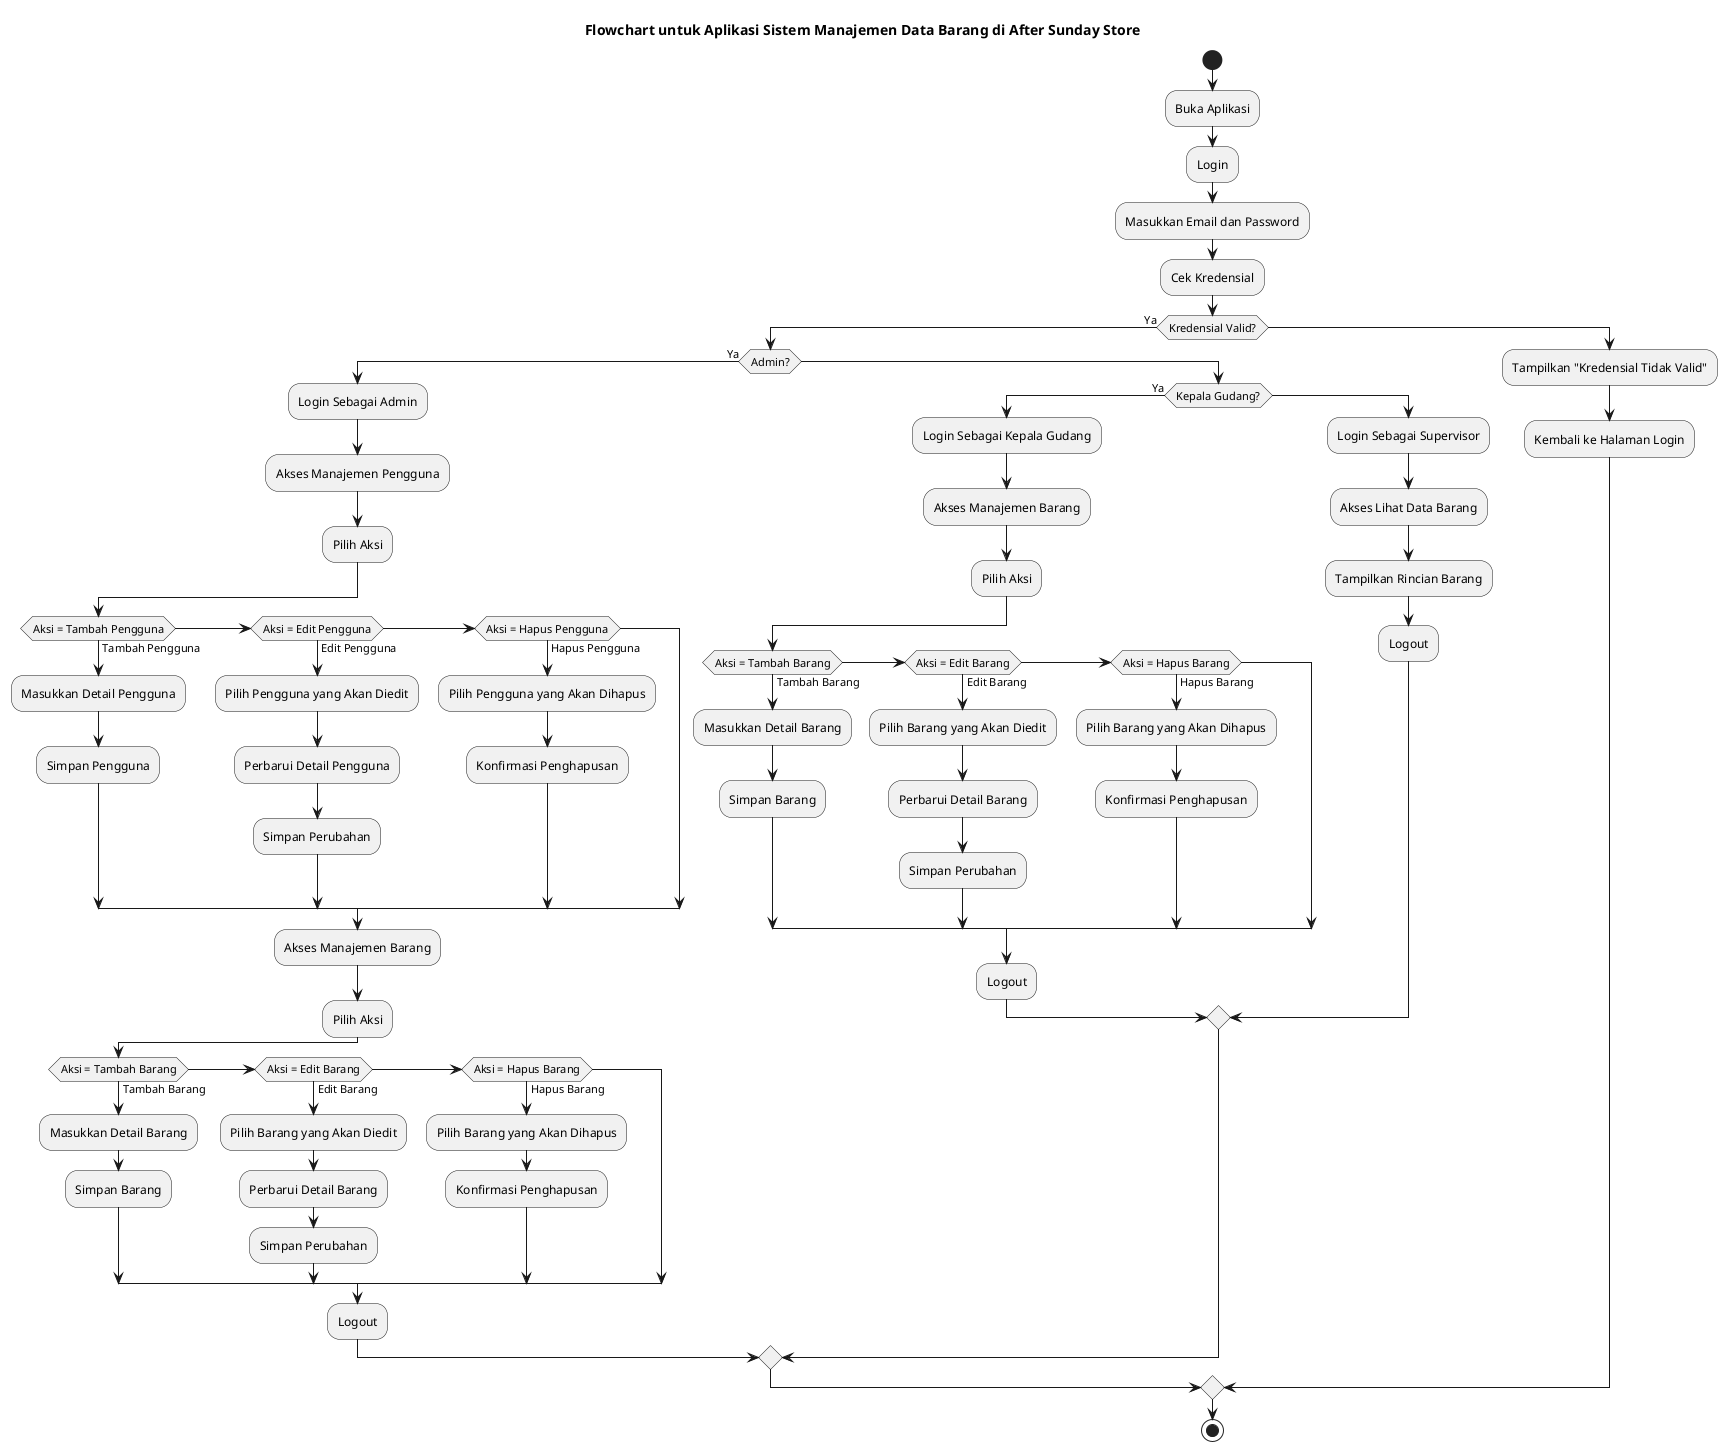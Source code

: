 @startuml
title Flowchart untuk Aplikasi Sistem Manajemen Data Barang di After Sunday Store

start
:Buka Aplikasi;

:Login;

:Masukkan Email dan Password;

:Cek Kredensial;

if (Kredensial Valid?) then (Ya)
    if (Admin?) then (Ya)
        :Login Sebagai Admin;
        :Akses Manajemen Pengguna;
        :Pilih Aksi;
        if (Aksi = Tambah Pengguna) then (Tambah Pengguna)
            :Masukkan Detail Pengguna;
            :Simpan Pengguna;
        elseif (Aksi = Edit Pengguna) then (Edit Pengguna)
            :Pilih Pengguna yang Akan Diedit;
            :Perbarui Detail Pengguna;
            :Simpan Perubahan;
        elseif (Aksi = Hapus Pengguna) then (Hapus Pengguna)
            :Pilih Pengguna yang Akan Dihapus;
            :Konfirmasi Penghapusan;
        endif
        :Akses Manajemen Barang;
        :Pilih Aksi;
        if (Aksi = Tambah Barang) then (Tambah Barang)
            :Masukkan Detail Barang;
            :Simpan Barang;
        elseif (Aksi = Edit Barang) then (Edit Barang)
            :Pilih Barang yang Akan Diedit;
            :Perbarui Detail Barang;
            :Simpan Perubahan;
        elseif (Aksi = Hapus Barang) then (Hapus Barang)
            :Pilih Barang yang Akan Dihapus;
            :Konfirmasi Penghapusan;
        endif
        :Logout;
    else
        if (Kepala Gudang?) then (Ya)
            :Login Sebagai Kepala Gudang;
            :Akses Manajemen Barang;
            :Pilih Aksi;
            if (Aksi = Tambah Barang) then (Tambah Barang)
                :Masukkan Detail Barang;
                :Simpan Barang;
            elseif (Aksi = Edit Barang) then (Edit Barang)
                :Pilih Barang yang Akan Diedit;
                :Perbarui Detail Barang;
                :Simpan Perubahan;
            elseif (Aksi = Hapus Barang) then (Hapus Barang)
                :Pilih Barang yang Akan Dihapus;
                :Konfirmasi Penghapusan;
            endif
            :Logout;
        else
            :Login Sebagai Supervisor;
            :Akses Lihat Data Barang;
            :Tampilkan Rincian Barang;
            :Logout;
        endif
    endif
else
    :Tampilkan "Kredensial Tidak Valid";
    :Kembali ke Halaman Login;
endif

stop
@enduml
